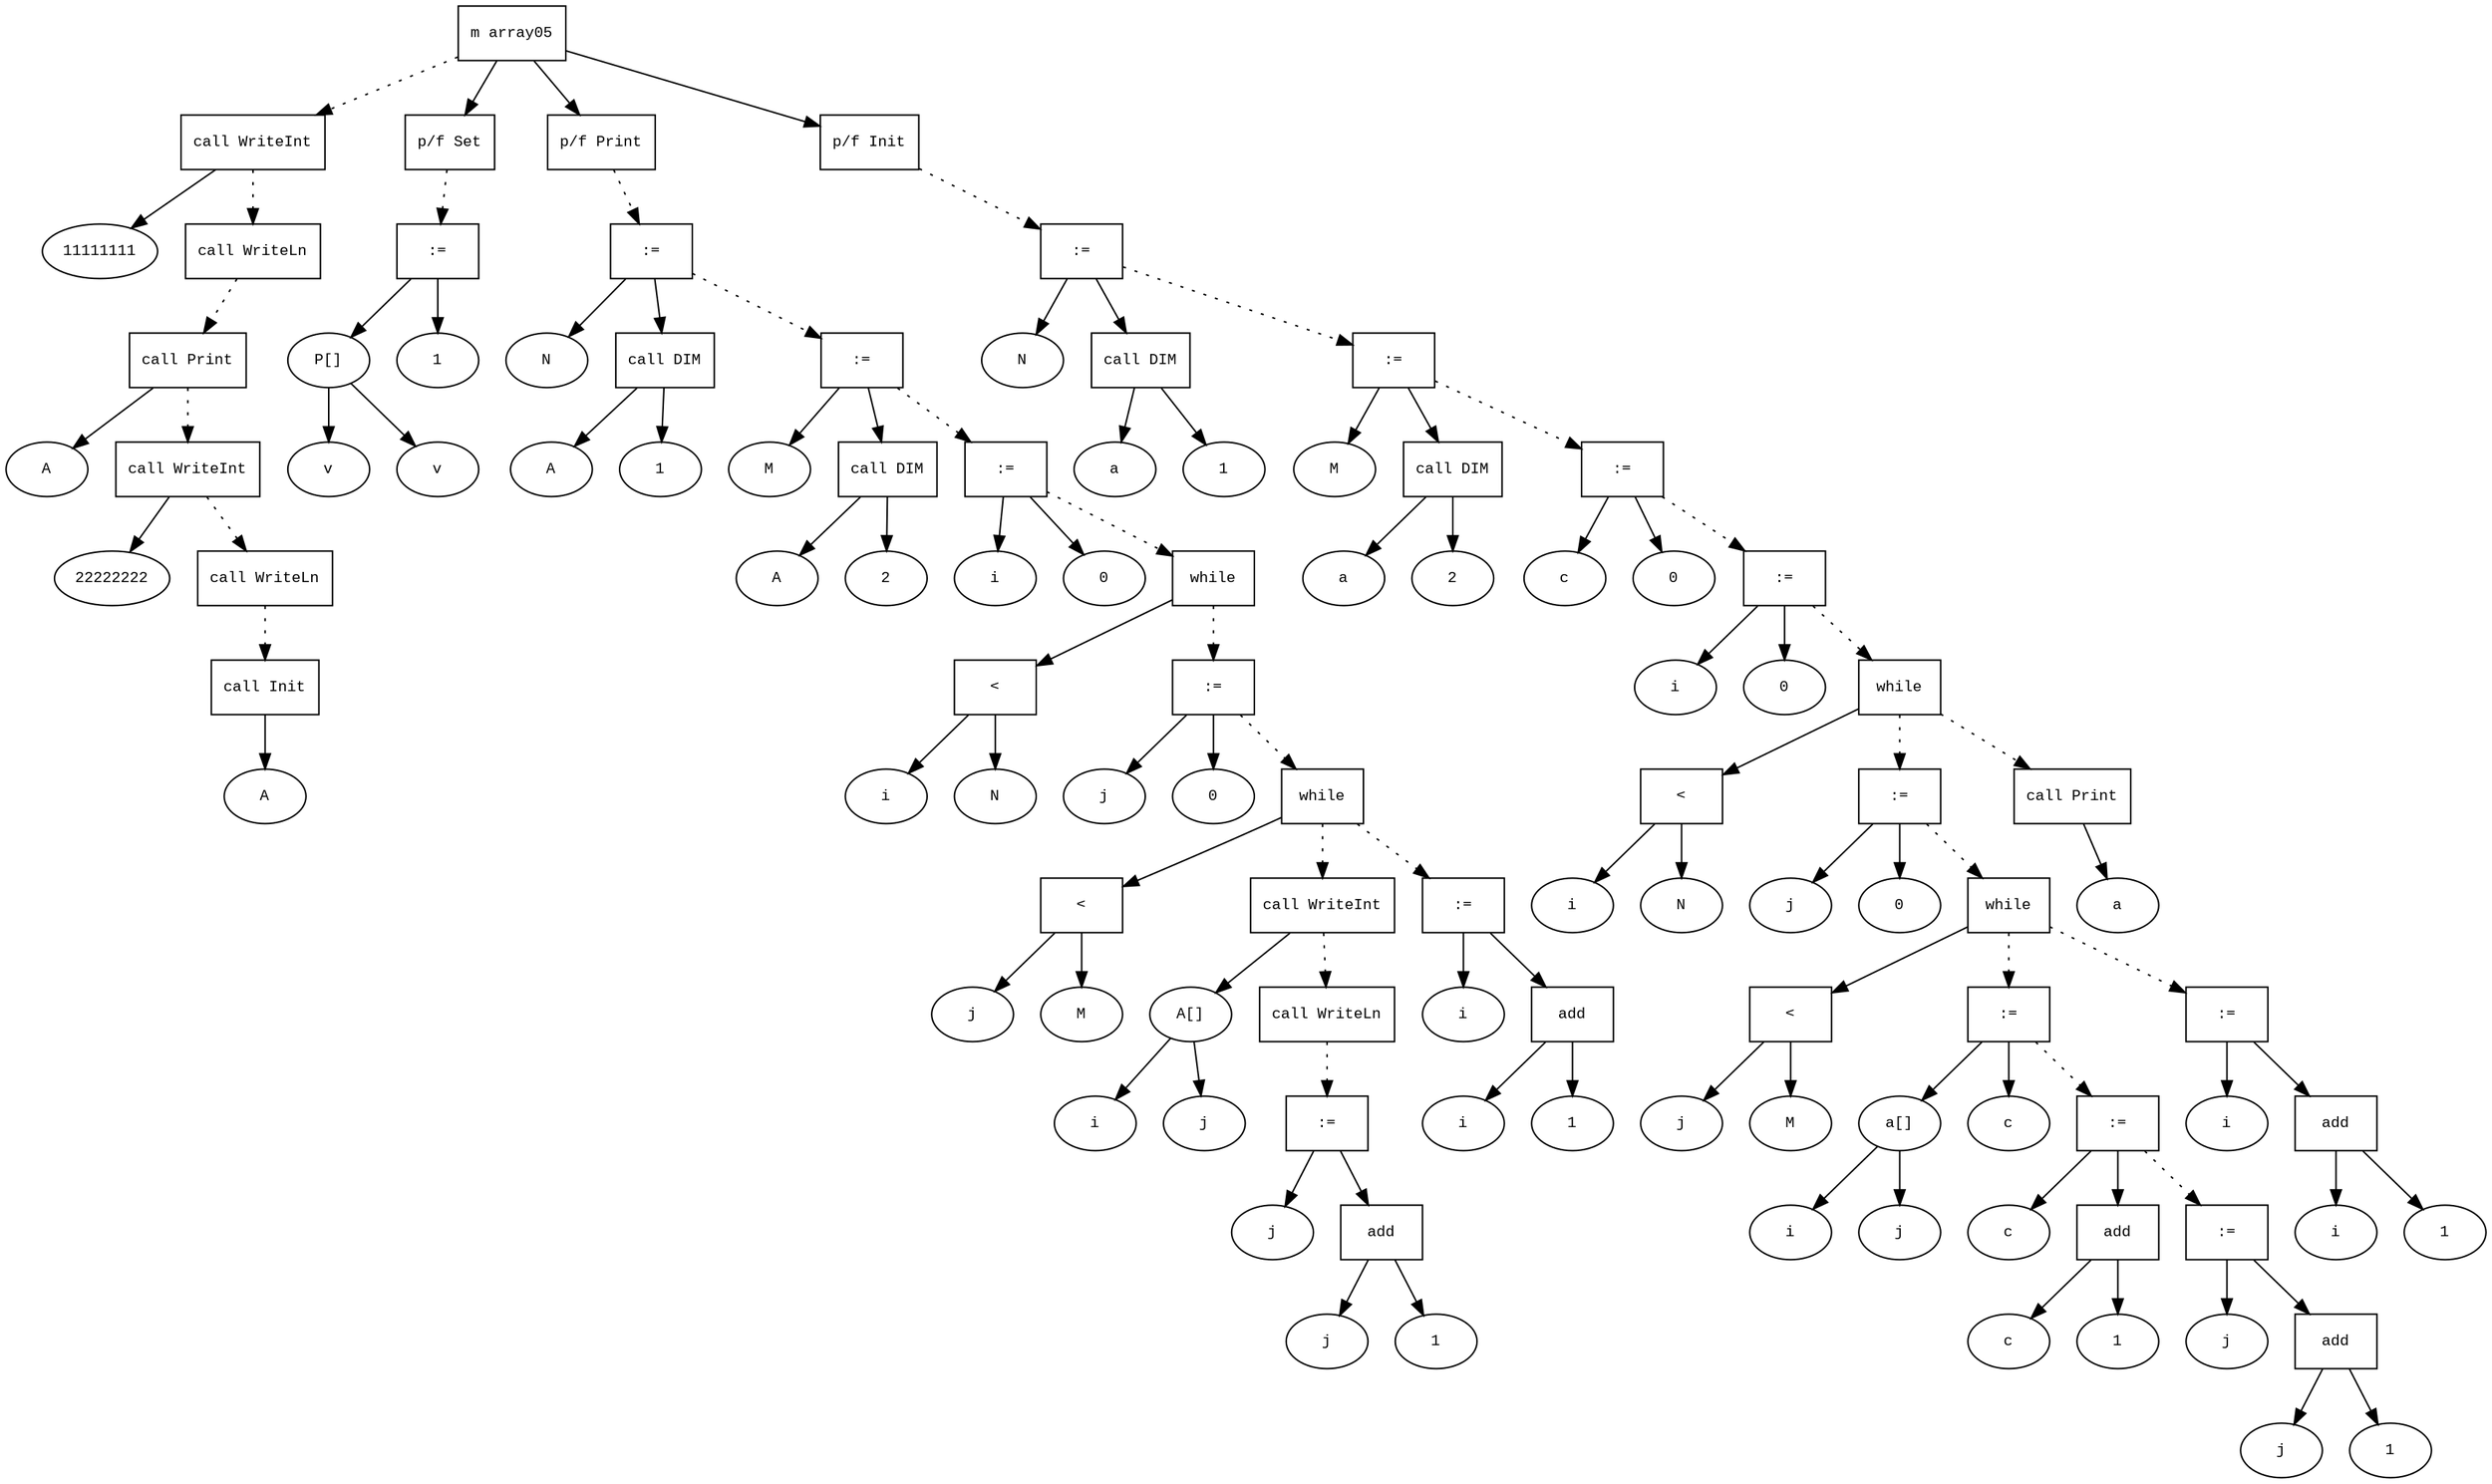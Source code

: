 digraph AST {
  graph [fontname="Times New Roman",fontsize=10];
  node  [fontname="Courier New",fontsize=10];
  edge  [fontname="Times New Roman",fontsize=10];

  node0 [label="m array05",shape=box];
  node153 [label="call WriteInt",shape=box];
  node154 [label="11111111",shape=ellipse];
  node153->node154;
  node0 -> node153 [style=dotted];
  node156 [label="call WriteLn",shape=box];
  node153 -> node156 [style=dotted];
  node158 [label="call Print",shape=box];
  node160 [label="A",shape=ellipse];
  node158->node160;
  node156 -> node158 [style=dotted];
  node162 [label="call WriteInt",shape=box];
  node163 [label="22222222",shape=ellipse];
  node162->node163;
  node158 -> node162 [style=dotted];
  node165 [label="call WriteLn",shape=box];
  node162 -> node165 [style=dotted];
  node167 [label="call Init",shape=box];
  node169 [label="A",shape=ellipse];
  node167->node169;
  node165 -> node167 [style=dotted];
  node5 [label="p/f Set",shape=box];
  node14 [label=":=",shape=box];
  node8 [label="P[]",shape=ellipse];
  node10 [label="v",shape=ellipse];
  node8-> node10;
  node12 [label="v",shape=ellipse];
  node8-> node12;
  node14->node8;
  node13 [label="1",shape=ellipse];
  node14->node13;
  node5 -> node14 [style=dotted];
  node0 -> node5;
  node15 [label="p/f Print",shape=box];
  node25 [label=":=",shape=box];
  node19 [label="N",shape=ellipse];
  node25->node19;
  node20 [label="call DIM",shape=box];
  node22 [label="A",shape=ellipse];
  node20->node22;
  node23 [label="1",shape=ellipse];
  node20->node23;
  node25->node20;
  node15 -> node25 [style=dotted];
  node33 [label=":=",shape=box];
  node27 [label="M",shape=ellipse];
  node33->node27;
  node28 [label="call DIM",shape=box];
  node30 [label="A",shape=ellipse];
  node28->node30;
  node31 [label="2",shape=ellipse];
  node28->node31;
  node33->node28;
  node25 -> node33 [style=dotted];
  node37 [label=":=",shape=box];
  node35 [label="i",shape=ellipse];
  node37->node35;
  node36 [label="0",shape=ellipse];
  node37->node36;
  node33 -> node37 [style=dotted];
  node76 [label="while",shape=box];
  node42 [label="<",shape=box];
  node39 [label="i",shape=ellipse];
  node42->node39;
  node41 [label="N",shape=ellipse];
  node42->node41;
  node76->node42;
  node46 [label=":=",shape=box];
  node44 [label="j",shape=ellipse];
  node46->node44;
  node45 [label="0",shape=ellipse];
  node46->node45;
  node76 -> node46 [style=dotted];
  node68 [label="while",shape=box];
  node51 [label="<",shape=box];
  node48 [label="j",shape=ellipse];
  node51->node48;
  node50 [label="M",shape=ellipse];
  node51->node50;
  node68->node51;
  node52 [label="call WriteInt",shape=box];
  node53 [label="A[]",shape=ellipse];
  node55 [label="i",shape=ellipse];
  node53-> node55;
  node57 [label="j",shape=ellipse];
  node53-> node57;
  node52->node53;
  node68 -> node52 [style=dotted];
  node59 [label="call WriteLn",shape=box];
  node52 -> node59 [style=dotted];
  node67 [label=":=",shape=box];
  node62 [label="j",shape=ellipse];
  node67->node62;
  node66 [label="add",shape=box];
  node64 [label="j",shape=ellipse];
  node66->node64;
  node65 [label="1",shape=ellipse];
  node66->node65;
  node67->node66;
  node59 -> node67 [style=dotted];
  node46 -> node68 [style=dotted];
  node75 [label=":=",shape=box];
  node70 [label="i",shape=ellipse];
  node75->node70;
  node74 [label="add",shape=box];
  node72 [label="i",shape=ellipse];
  node74->node72;
  node73 [label="1",shape=ellipse];
  node74->node73;
  node75->node74;
  node68 -> node75 [style=dotted];
  node37 -> node76 [style=dotted];
  node0 -> node15;
  node77 [label="p/f Init",shape=box];
  node87 [label=":=",shape=box];
  node81 [label="N",shape=ellipse];
  node87->node81;
  node82 [label="call DIM",shape=box];
  node84 [label="a",shape=ellipse];
  node82->node84;
  node85 [label="1",shape=ellipse];
  node82->node85;
  node87->node82;
  node77 -> node87 [style=dotted];
  node95 [label=":=",shape=box];
  node89 [label="M",shape=ellipse];
  node95->node89;
  node90 [label="call DIM",shape=box];
  node92 [label="a",shape=ellipse];
  node90->node92;
  node93 [label="2",shape=ellipse];
  node90->node93;
  node95->node90;
  node87 -> node95 [style=dotted];
  node99 [label=":=",shape=box];
  node97 [label="c",shape=ellipse];
  node99->node97;
  node98 [label="0",shape=ellipse];
  node99->node98;
  node95 -> node99 [style=dotted];
  node103 [label=":=",shape=box];
  node101 [label="i",shape=ellipse];
  node103->node101;
  node102 [label="0",shape=ellipse];
  node103->node102;
  node99 -> node103 [style=dotted];
  node148 [label="while",shape=box];
  node108 [label="<",shape=box];
  node105 [label="i",shape=ellipse];
  node108->node105;
  node107 [label="N",shape=ellipse];
  node108->node107;
  node148->node108;
  node112 [label=":=",shape=box];
  node110 [label="j",shape=ellipse];
  node112->node110;
  node111 [label="0",shape=ellipse];
  node112->node111;
  node148 -> node112 [style=dotted];
  node140 [label="while",shape=box];
  node117 [label="<",shape=box];
  node114 [label="j",shape=ellipse];
  node117->node114;
  node116 [label="M",shape=ellipse];
  node117->node116;
  node140->node117;
  node125 [label=":=",shape=box];
  node118 [label="a[]",shape=ellipse];
  node120 [label="i",shape=ellipse];
  node118-> node120;
  node122 [label="j",shape=ellipse];
  node118-> node122;
  node125->node118;
  node124 [label="c",shape=ellipse];
  node125->node124;
  node140 -> node125 [style=dotted];
  node132 [label=":=",shape=box];
  node127 [label="c",shape=ellipse];
  node132->node127;
  node131 [label="add",shape=box];
  node129 [label="c",shape=ellipse];
  node131->node129;
  node130 [label="1",shape=ellipse];
  node131->node130;
  node132->node131;
  node125 -> node132 [style=dotted];
  node139 [label=":=",shape=box];
  node134 [label="j",shape=ellipse];
  node139->node134;
  node138 [label="add",shape=box];
  node136 [label="j",shape=ellipse];
  node138->node136;
  node137 [label="1",shape=ellipse];
  node138->node137;
  node139->node138;
  node132 -> node139 [style=dotted];
  node112 -> node140 [style=dotted];
  node147 [label=":=",shape=box];
  node142 [label="i",shape=ellipse];
  node147->node142;
  node146 [label="add",shape=box];
  node144 [label="i",shape=ellipse];
  node146->node144;
  node145 [label="1",shape=ellipse];
  node146->node145;
  node147->node146;
  node140 -> node147 [style=dotted];
  node103 -> node148 [style=dotted];
  node149 [label="call Print",shape=box];
  node151 [label="a",shape=ellipse];
  node149->node151;
  node148 -> node149 [style=dotted];
  node0 -> node77;
}
